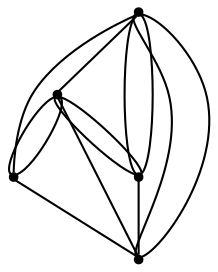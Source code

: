 graph {
  node [shape=point,comment="{\"directed\":false,\"doi\":\"10.1007/978-3-030-68766-3_12\",\"figure\":\"1 (3)\"}"]

  v0 [pos="505.8931010326189,308.674312344129"]
  v1 [pos="339.53743845797635,308.674312344129"]
  v2 [pos="256.36376028918596,308.67539333398145"]
  v3 [pos="589.0688100564996,308.674312344129"]
  v4 [pos="422.713187224618,308.674312344129"]

  v0 -- v1 [id="-1",pos="505.8931010326189,308.674312344129 505.8930771869623,253.2244927488561 339.5415796536789,253.2244927488561 339.53743845797635,308.674312344129"]
  v3 -- v0 [id="-3",pos="589.0688100564996,308.674312344129 505.8931010326189,308.674312344129 505.8931010326189,308.674312344129 505.8931010326189,308.674312344129"]
  v0 -- v4 [id="-4",pos="505.8931010326189,308.674312344129 422.713187224618,308.674312344129 422.713187224618,308.674312344129 422.713187224618,308.674312344129"]
  v4 -- v1 [id="-5",pos="422.713187224618,308.674312344129 339.53743845797635,308.674312344129 339.53743845797635,308.674312344129 339.53743845797635,308.674312344129"]
  v1 -- v2 [id="-6",pos="339.53743845797635,308.674312344129 256.36376028918596,308.67539333398145 256.36376028918596,308.67539333398145 256.36376028918596,308.67539333398145"]
  v2 -- v3 [id="-11",pos="256.36376028918596,308.67539333398145 256.36583088703725,419.57395153467485 589.0688577478128,419.57395153467485 589.0688100564996,308.674312344129"]
  v2 -- v1 [id="-12",pos="256.36376028918596,308.67539333398145 256.36583088703725,336.3992221417655 339.5415796536789,336.3992221417655 339.53743845797635,308.674312344129"]
  v1 -- v3 [id="-14",pos="339.53743845797635,308.674312344129 339.5415796536789,391.8490417370384 589.0729909949632,391.8490417370384 589.0688100564996,308.674312344129"]
  v1 -- v4 [id="-15",pos="339.53743845797635,308.674312344129 339.5415796536789,336.3992221417655 422.7173284203206,336.3992221417655 422.713187224618,308.674312344129"]
  v4 -- v0 [id="-16",pos="422.713187224618,308.674312344129 422.7173284203206,336.3992221417655 505.8930771869623,336.3992221417655 505.8931010326189,308.674312344129"]
  v4 -- v3 [id="-17",pos="422.713187224618,308.674312344129 422.7173284203206,364.124131939402 589.0729909949632,364.124131939402 589.0688100564996,308.674312344129"]
  v0 -- v3 [id="-18",pos="505.8931010326189,308.674312344129 505.8930771869623,336.3992221417655 589.0729909949632,336.3992221417655 589.0688100564996,308.674312344129"]
  v0 -- v2 [id="-19",pos="505.8931010326189,308.674312344129 505.8930771869623,225.49958295121962 256.36583088703725,225.49958295121962 256.36376028918596,308.67539333398145"]
}